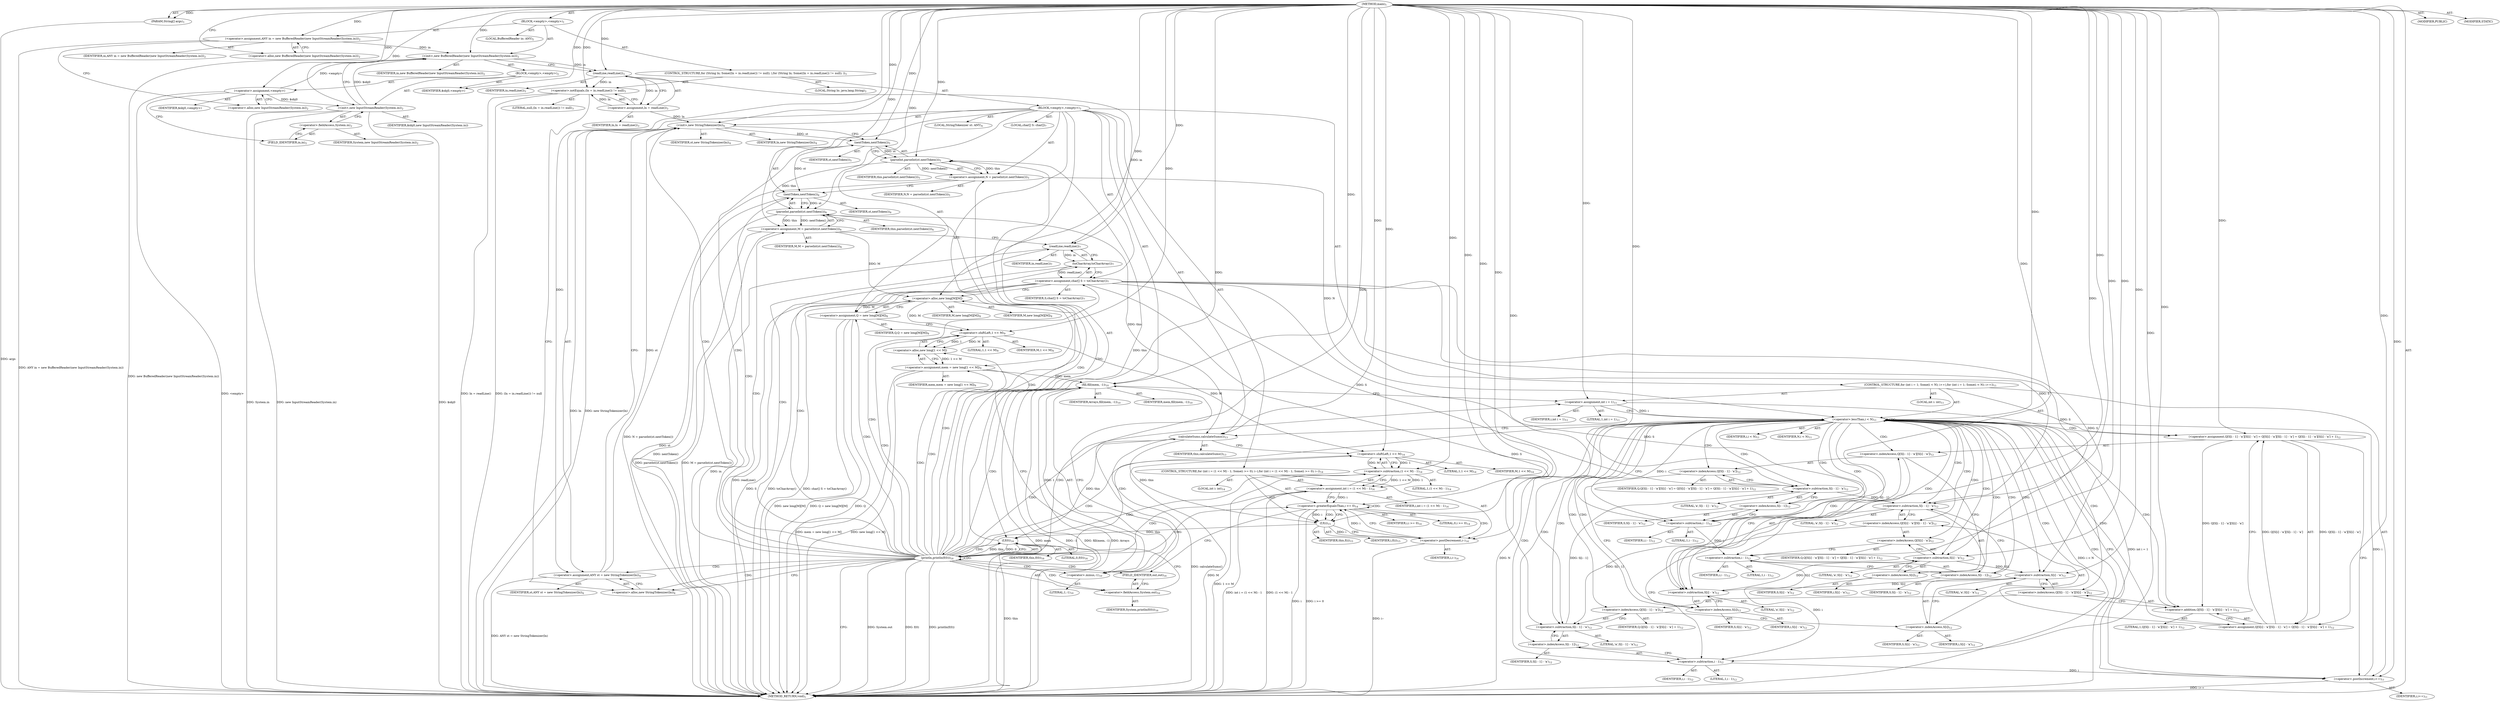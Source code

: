 digraph "main" {  
"21" [label = <(METHOD,main)<SUB>1</SUB>> ]
"22" [label = <(PARAM,String[] args)<SUB>1</SUB>> ]
"23" [label = <(BLOCK,&lt;empty&gt;,&lt;empty&gt;)<SUB>1</SUB>> ]
"4" [label = <(LOCAL,BufferedReader in: ANY)<SUB>2</SUB>> ]
"24" [label = <(&lt;operator&gt;.assignment,ANY in = new BufferedReader(new InputStreamReader(System.in)))<SUB>2</SUB>> ]
"25" [label = <(IDENTIFIER,in,ANY in = new BufferedReader(new InputStreamReader(System.in)))<SUB>2</SUB>> ]
"26" [label = <(&lt;operator&gt;.alloc,new BufferedReader(new InputStreamReader(System.in)))<SUB>2</SUB>> ]
"27" [label = <(&lt;init&gt;,new BufferedReader(new InputStreamReader(System.in)))<SUB>2</SUB>> ]
"3" [label = <(IDENTIFIER,in,new BufferedReader(new InputStreamReader(System.in)))<SUB>2</SUB>> ]
"28" [label = <(BLOCK,&lt;empty&gt;,&lt;empty&gt;)<SUB>2</SUB>> ]
"29" [label = <(&lt;operator&gt;.assignment,&lt;empty&gt;)> ]
"30" [label = <(IDENTIFIER,$obj0,&lt;empty&gt;)> ]
"31" [label = <(&lt;operator&gt;.alloc,new InputStreamReader(System.in))<SUB>2</SUB>> ]
"32" [label = <(&lt;init&gt;,new InputStreamReader(System.in))<SUB>2</SUB>> ]
"33" [label = <(IDENTIFIER,$obj0,new InputStreamReader(System.in))> ]
"34" [label = <(&lt;operator&gt;.fieldAccess,System.in)<SUB>2</SUB>> ]
"35" [label = <(IDENTIFIER,System,new InputStreamReader(System.in))<SUB>2</SUB>> ]
"36" [label = <(FIELD_IDENTIFIER,in,in)<SUB>2</SUB>> ]
"37" [label = <(IDENTIFIER,$obj0,&lt;empty&gt;)> ]
"38" [label = <(CONTROL_STRUCTURE,for (String ln; Some((ln = in.readLine()) != null); ),for (String ln; Some((ln = in.readLine()) != null); ))<SUB>3</SUB>> ]
"39" [label = <(LOCAL,String ln: java.lang.String)<SUB>3</SUB>> ]
"40" [label = <(&lt;operator&gt;.notEquals,(ln = in.readLine()) != null)<SUB>3</SUB>> ]
"41" [label = <(&lt;operator&gt;.assignment,ln = readLine())<SUB>3</SUB>> ]
"42" [label = <(IDENTIFIER,ln,ln = readLine())<SUB>3</SUB>> ]
"43" [label = <(readLine,readLine())<SUB>3</SUB>> ]
"44" [label = <(IDENTIFIER,in,readLine())<SUB>3</SUB>> ]
"45" [label = <(LITERAL,null,(ln = in.readLine()) != null)<SUB>3</SUB>> ]
"46" [label = <(BLOCK,&lt;empty&gt;,&lt;empty&gt;)<SUB>3</SUB>> ]
"6" [label = <(LOCAL,StringTokenizer st: ANY)<SUB>4</SUB>> ]
"47" [label = <(&lt;operator&gt;.assignment,ANY st = new StringTokenizer(ln))<SUB>4</SUB>> ]
"48" [label = <(IDENTIFIER,st,ANY st = new StringTokenizer(ln))<SUB>4</SUB>> ]
"49" [label = <(&lt;operator&gt;.alloc,new StringTokenizer(ln))<SUB>4</SUB>> ]
"50" [label = <(&lt;init&gt;,new StringTokenizer(ln))<SUB>4</SUB>> ]
"5" [label = <(IDENTIFIER,st,new StringTokenizer(ln))<SUB>4</SUB>> ]
"51" [label = <(IDENTIFIER,ln,new StringTokenizer(ln))<SUB>4</SUB>> ]
"52" [label = <(&lt;operator&gt;.assignment,N = parseInt(st.nextToken()))<SUB>5</SUB>> ]
"53" [label = <(IDENTIFIER,N,N = parseInt(st.nextToken()))<SUB>5</SUB>> ]
"54" [label = <(parseInt,parseInt(st.nextToken()))<SUB>5</SUB>> ]
"55" [label = <(IDENTIFIER,this,parseInt(st.nextToken()))<SUB>5</SUB>> ]
"56" [label = <(nextToken,nextToken())<SUB>5</SUB>> ]
"57" [label = <(IDENTIFIER,st,nextToken())<SUB>5</SUB>> ]
"58" [label = <(&lt;operator&gt;.assignment,M = parseInt(st.nextToken()))<SUB>6</SUB>> ]
"59" [label = <(IDENTIFIER,M,M = parseInt(st.nextToken()))<SUB>6</SUB>> ]
"60" [label = <(parseInt,parseInt(st.nextToken()))<SUB>6</SUB>> ]
"61" [label = <(IDENTIFIER,this,parseInt(st.nextToken()))<SUB>6</SUB>> ]
"62" [label = <(nextToken,nextToken())<SUB>6</SUB>> ]
"63" [label = <(IDENTIFIER,st,nextToken())<SUB>6</SUB>> ]
"64" [label = <(LOCAL,char[] S: char[])<SUB>7</SUB>> ]
"65" [label = <(&lt;operator&gt;.assignment,char[] S = toCharArray())<SUB>7</SUB>> ]
"66" [label = <(IDENTIFIER,S,char[] S = toCharArray())<SUB>7</SUB>> ]
"67" [label = <(toCharArray,toCharArray())<SUB>7</SUB>> ]
"68" [label = <(readLine,readLine())<SUB>7</SUB>> ]
"69" [label = <(IDENTIFIER,in,readLine())<SUB>7</SUB>> ]
"70" [label = <(&lt;operator&gt;.assignment,Q = new long[M][M])<SUB>8</SUB>> ]
"71" [label = <(IDENTIFIER,Q,Q = new long[M][M])<SUB>8</SUB>> ]
"72" [label = <(&lt;operator&gt;.alloc,new long[M][M])> ]
"73" [label = <(IDENTIFIER,M,new long[M][M])<SUB>8</SUB>> ]
"74" [label = <(IDENTIFIER,M,new long[M][M])<SUB>8</SUB>> ]
"75" [label = <(&lt;operator&gt;.assignment,mem = new long[1 &lt;&lt; M])<SUB>9</SUB>> ]
"76" [label = <(IDENTIFIER,mem,mem = new long[1 &lt;&lt; M])<SUB>9</SUB>> ]
"77" [label = <(&lt;operator&gt;.alloc,new long[1 &lt;&lt; M])> ]
"78" [label = <(&lt;operator&gt;.shiftLeft,1 &lt;&lt; M)<SUB>9</SUB>> ]
"79" [label = <(LITERAL,1,1 &lt;&lt; M)<SUB>9</SUB>> ]
"80" [label = <(IDENTIFIER,M,1 &lt;&lt; M)<SUB>9</SUB>> ]
"81" [label = <(fill,fill(mem, -1))<SUB>10</SUB>> ]
"82" [label = <(IDENTIFIER,Arrays,fill(mem, -1))<SUB>10</SUB>> ]
"83" [label = <(IDENTIFIER,mem,fill(mem, -1))<SUB>10</SUB>> ]
"84" [label = <(&lt;operator&gt;.minus,-1)<SUB>10</SUB>> ]
"85" [label = <(LITERAL,1,-1)<SUB>10</SUB>> ]
"86" [label = <(CONTROL_STRUCTURE,for (int i = 1; Some(i &lt; N); i++),for (int i = 1; Some(i &lt; N); i++))<SUB>11</SUB>> ]
"87" [label = <(LOCAL,int i: int)<SUB>11</SUB>> ]
"88" [label = <(&lt;operator&gt;.assignment,int i = 1)<SUB>11</SUB>> ]
"89" [label = <(IDENTIFIER,i,int i = 1)<SUB>11</SUB>> ]
"90" [label = <(LITERAL,1,int i = 1)<SUB>11</SUB>> ]
"91" [label = <(&lt;operator&gt;.lessThan,i &lt; N)<SUB>11</SUB>> ]
"92" [label = <(IDENTIFIER,i,i &lt; N)<SUB>11</SUB>> ]
"93" [label = <(IDENTIFIER,N,i &lt; N)<SUB>11</SUB>> ]
"94" [label = <(&lt;operator&gt;.postIncrement,i++)<SUB>11</SUB>> ]
"95" [label = <(IDENTIFIER,i,i++)<SUB>11</SUB>> ]
"96" [label = <(&lt;operator&gt;.assignment,Q[S[i - 1] - 'a'][S[i] - 'a'] = Q[S[i] - 'a'][S[i - 1] - 'a'] = Q[S[i - 1] - 'a'][S[i] - 'a'] + 1)<SUB>12</SUB>> ]
"97" [label = <(&lt;operator&gt;.indexAccess,Q[S[i - 1] - 'a'][S[i] - 'a'])<SUB>12</SUB>> ]
"98" [label = <(&lt;operator&gt;.indexAccess,Q[S[i - 1] - 'a'])<SUB>12</SUB>> ]
"99" [label = <(IDENTIFIER,Q,Q[S[i - 1] - 'a'][S[i] - 'a'] = Q[S[i] - 'a'][S[i - 1] - 'a'] = Q[S[i - 1] - 'a'][S[i] - 'a'] + 1)<SUB>12</SUB>> ]
"100" [label = <(&lt;operator&gt;.subtraction,S[i - 1] - 'a')<SUB>12</SUB>> ]
"101" [label = <(&lt;operator&gt;.indexAccess,S[i - 1])<SUB>12</SUB>> ]
"102" [label = <(IDENTIFIER,S,S[i - 1] - 'a')<SUB>12</SUB>> ]
"103" [label = <(&lt;operator&gt;.subtraction,i - 1)<SUB>12</SUB>> ]
"104" [label = <(IDENTIFIER,i,i - 1)<SUB>12</SUB>> ]
"105" [label = <(LITERAL,1,i - 1)<SUB>12</SUB>> ]
"106" [label = <(LITERAL,'a',S[i - 1] - 'a')<SUB>12</SUB>> ]
"107" [label = <(&lt;operator&gt;.subtraction,S[i] - 'a')<SUB>12</SUB>> ]
"108" [label = <(&lt;operator&gt;.indexAccess,S[i])<SUB>12</SUB>> ]
"109" [label = <(IDENTIFIER,S,S[i] - 'a')<SUB>12</SUB>> ]
"110" [label = <(IDENTIFIER,i,S[i] - 'a')<SUB>12</SUB>> ]
"111" [label = <(LITERAL,'a',S[i] - 'a')<SUB>12</SUB>> ]
"112" [label = <(&lt;operator&gt;.assignment,Q[S[i] - 'a'][S[i - 1] - 'a'] = Q[S[i - 1] - 'a'][S[i] - 'a'] + 1)<SUB>12</SUB>> ]
"113" [label = <(&lt;operator&gt;.indexAccess,Q[S[i] - 'a'][S[i - 1] - 'a'])<SUB>12</SUB>> ]
"114" [label = <(&lt;operator&gt;.indexAccess,Q[S[i] - 'a'])<SUB>12</SUB>> ]
"115" [label = <(IDENTIFIER,Q,Q[S[i] - 'a'][S[i - 1] - 'a'] = Q[S[i - 1] - 'a'][S[i] - 'a'] + 1)<SUB>12</SUB>> ]
"116" [label = <(&lt;operator&gt;.subtraction,S[i] - 'a')<SUB>12</SUB>> ]
"117" [label = <(&lt;operator&gt;.indexAccess,S[i])<SUB>12</SUB>> ]
"118" [label = <(IDENTIFIER,S,S[i] - 'a')<SUB>12</SUB>> ]
"119" [label = <(IDENTIFIER,i,S[i] - 'a')<SUB>12</SUB>> ]
"120" [label = <(LITERAL,'a',S[i] - 'a')<SUB>12</SUB>> ]
"121" [label = <(&lt;operator&gt;.subtraction,S[i - 1] - 'a')<SUB>12</SUB>> ]
"122" [label = <(&lt;operator&gt;.indexAccess,S[i - 1])<SUB>12</SUB>> ]
"123" [label = <(IDENTIFIER,S,S[i - 1] - 'a')<SUB>12</SUB>> ]
"124" [label = <(&lt;operator&gt;.subtraction,i - 1)<SUB>12</SUB>> ]
"125" [label = <(IDENTIFIER,i,i - 1)<SUB>12</SUB>> ]
"126" [label = <(LITERAL,1,i - 1)<SUB>12</SUB>> ]
"127" [label = <(LITERAL,'a',S[i - 1] - 'a')<SUB>12</SUB>> ]
"128" [label = <(&lt;operator&gt;.addition,Q[S[i - 1] - 'a'][S[i] - 'a'] + 1)<SUB>12</SUB>> ]
"129" [label = <(&lt;operator&gt;.indexAccess,Q[S[i - 1] - 'a'][S[i] - 'a'])<SUB>12</SUB>> ]
"130" [label = <(&lt;operator&gt;.indexAccess,Q[S[i - 1] - 'a'])<SUB>12</SUB>> ]
"131" [label = <(IDENTIFIER,Q,Q[S[i - 1] - 'a'][S[i] - 'a'] + 1)<SUB>12</SUB>> ]
"132" [label = <(&lt;operator&gt;.subtraction,S[i - 1] - 'a')<SUB>12</SUB>> ]
"133" [label = <(&lt;operator&gt;.indexAccess,S[i - 1])<SUB>12</SUB>> ]
"134" [label = <(IDENTIFIER,S,S[i - 1] - 'a')<SUB>12</SUB>> ]
"135" [label = <(&lt;operator&gt;.subtraction,i - 1)<SUB>12</SUB>> ]
"136" [label = <(IDENTIFIER,i,i - 1)<SUB>12</SUB>> ]
"137" [label = <(LITERAL,1,i - 1)<SUB>12</SUB>> ]
"138" [label = <(LITERAL,'a',S[i - 1] - 'a')<SUB>12</SUB>> ]
"139" [label = <(&lt;operator&gt;.subtraction,S[i] - 'a')<SUB>12</SUB>> ]
"140" [label = <(&lt;operator&gt;.indexAccess,S[i])<SUB>12</SUB>> ]
"141" [label = <(IDENTIFIER,S,S[i] - 'a')<SUB>12</SUB>> ]
"142" [label = <(IDENTIFIER,i,S[i] - 'a')<SUB>12</SUB>> ]
"143" [label = <(LITERAL,'a',S[i] - 'a')<SUB>12</SUB>> ]
"144" [label = <(LITERAL,1,Q[S[i - 1] - 'a'][S[i] - 'a'] + 1)<SUB>12</SUB>> ]
"145" [label = <(calculateSums,calculateSums())<SUB>13</SUB>> ]
"146" [label = <(IDENTIFIER,this,calculateSums())<SUB>13</SUB>> ]
"147" [label = <(CONTROL_STRUCTURE,for (int i = (1 &lt;&lt; M) - 1; Some(i &gt;= 0); i--),for (int i = (1 &lt;&lt; M) - 1; Some(i &gt;= 0); i--))<SUB>14</SUB>> ]
"148" [label = <(LOCAL,int i: int)<SUB>14</SUB>> ]
"149" [label = <(&lt;operator&gt;.assignment,int i = (1 &lt;&lt; M) - 1)<SUB>14</SUB>> ]
"150" [label = <(IDENTIFIER,i,int i = (1 &lt;&lt; M) - 1)<SUB>14</SUB>> ]
"151" [label = <(&lt;operator&gt;.subtraction,(1 &lt;&lt; M) - 1)<SUB>14</SUB>> ]
"152" [label = <(&lt;operator&gt;.shiftLeft,1 &lt;&lt; M)<SUB>14</SUB>> ]
"153" [label = <(LITERAL,1,1 &lt;&lt; M)<SUB>14</SUB>> ]
"154" [label = <(IDENTIFIER,M,1 &lt;&lt; M)<SUB>14</SUB>> ]
"155" [label = <(LITERAL,1,(1 &lt;&lt; M) - 1)<SUB>14</SUB>> ]
"156" [label = <(&lt;operator&gt;.greaterEqualsThan,i &gt;= 0)<SUB>14</SUB>> ]
"157" [label = <(IDENTIFIER,i,i &gt;= 0)<SUB>14</SUB>> ]
"158" [label = <(LITERAL,0,i &gt;= 0)<SUB>14</SUB>> ]
"159" [label = <(&lt;operator&gt;.postDecrement,i--)<SUB>14</SUB>> ]
"160" [label = <(IDENTIFIER,i,i--)<SUB>14</SUB>> ]
"161" [label = <(f,f(i))<SUB>15</SUB>> ]
"162" [label = <(IDENTIFIER,this,f(i))<SUB>15</SUB>> ]
"163" [label = <(IDENTIFIER,i,f(i))<SUB>15</SUB>> ]
"164" [label = <(println,println(f(0)))<SUB>16</SUB>> ]
"165" [label = <(&lt;operator&gt;.fieldAccess,System.out)<SUB>16</SUB>> ]
"166" [label = <(IDENTIFIER,System,println(f(0)))<SUB>16</SUB>> ]
"167" [label = <(FIELD_IDENTIFIER,out,out)<SUB>16</SUB>> ]
"168" [label = <(f,f(0))<SUB>16</SUB>> ]
"169" [label = <(IDENTIFIER,this,f(0))<SUB>16</SUB>> ]
"170" [label = <(LITERAL,0,f(0))<SUB>16</SUB>> ]
"171" [label = <(MODIFIER,PUBLIC)> ]
"172" [label = <(MODIFIER,STATIC)> ]
"173" [label = <(METHOD_RETURN,void)<SUB>1</SUB>> ]
  "21" -> "22"  [ label = "AST: "] 
  "21" -> "23"  [ label = "AST: "] 
  "21" -> "171"  [ label = "AST: "] 
  "21" -> "172"  [ label = "AST: "] 
  "21" -> "173"  [ label = "AST: "] 
  "23" -> "4"  [ label = "AST: "] 
  "23" -> "24"  [ label = "AST: "] 
  "23" -> "27"  [ label = "AST: "] 
  "23" -> "38"  [ label = "AST: "] 
  "24" -> "25"  [ label = "AST: "] 
  "24" -> "26"  [ label = "AST: "] 
  "27" -> "3"  [ label = "AST: "] 
  "27" -> "28"  [ label = "AST: "] 
  "28" -> "29"  [ label = "AST: "] 
  "28" -> "32"  [ label = "AST: "] 
  "28" -> "37"  [ label = "AST: "] 
  "29" -> "30"  [ label = "AST: "] 
  "29" -> "31"  [ label = "AST: "] 
  "32" -> "33"  [ label = "AST: "] 
  "32" -> "34"  [ label = "AST: "] 
  "34" -> "35"  [ label = "AST: "] 
  "34" -> "36"  [ label = "AST: "] 
  "38" -> "39"  [ label = "AST: "] 
  "38" -> "40"  [ label = "AST: "] 
  "38" -> "46"  [ label = "AST: "] 
  "40" -> "41"  [ label = "AST: "] 
  "40" -> "45"  [ label = "AST: "] 
  "41" -> "42"  [ label = "AST: "] 
  "41" -> "43"  [ label = "AST: "] 
  "43" -> "44"  [ label = "AST: "] 
  "46" -> "6"  [ label = "AST: "] 
  "46" -> "47"  [ label = "AST: "] 
  "46" -> "50"  [ label = "AST: "] 
  "46" -> "52"  [ label = "AST: "] 
  "46" -> "58"  [ label = "AST: "] 
  "46" -> "64"  [ label = "AST: "] 
  "46" -> "65"  [ label = "AST: "] 
  "46" -> "70"  [ label = "AST: "] 
  "46" -> "75"  [ label = "AST: "] 
  "46" -> "81"  [ label = "AST: "] 
  "46" -> "86"  [ label = "AST: "] 
  "46" -> "145"  [ label = "AST: "] 
  "46" -> "147"  [ label = "AST: "] 
  "46" -> "164"  [ label = "AST: "] 
  "47" -> "48"  [ label = "AST: "] 
  "47" -> "49"  [ label = "AST: "] 
  "50" -> "5"  [ label = "AST: "] 
  "50" -> "51"  [ label = "AST: "] 
  "52" -> "53"  [ label = "AST: "] 
  "52" -> "54"  [ label = "AST: "] 
  "54" -> "55"  [ label = "AST: "] 
  "54" -> "56"  [ label = "AST: "] 
  "56" -> "57"  [ label = "AST: "] 
  "58" -> "59"  [ label = "AST: "] 
  "58" -> "60"  [ label = "AST: "] 
  "60" -> "61"  [ label = "AST: "] 
  "60" -> "62"  [ label = "AST: "] 
  "62" -> "63"  [ label = "AST: "] 
  "65" -> "66"  [ label = "AST: "] 
  "65" -> "67"  [ label = "AST: "] 
  "67" -> "68"  [ label = "AST: "] 
  "68" -> "69"  [ label = "AST: "] 
  "70" -> "71"  [ label = "AST: "] 
  "70" -> "72"  [ label = "AST: "] 
  "72" -> "73"  [ label = "AST: "] 
  "72" -> "74"  [ label = "AST: "] 
  "75" -> "76"  [ label = "AST: "] 
  "75" -> "77"  [ label = "AST: "] 
  "77" -> "78"  [ label = "AST: "] 
  "78" -> "79"  [ label = "AST: "] 
  "78" -> "80"  [ label = "AST: "] 
  "81" -> "82"  [ label = "AST: "] 
  "81" -> "83"  [ label = "AST: "] 
  "81" -> "84"  [ label = "AST: "] 
  "84" -> "85"  [ label = "AST: "] 
  "86" -> "87"  [ label = "AST: "] 
  "86" -> "88"  [ label = "AST: "] 
  "86" -> "91"  [ label = "AST: "] 
  "86" -> "94"  [ label = "AST: "] 
  "86" -> "96"  [ label = "AST: "] 
  "88" -> "89"  [ label = "AST: "] 
  "88" -> "90"  [ label = "AST: "] 
  "91" -> "92"  [ label = "AST: "] 
  "91" -> "93"  [ label = "AST: "] 
  "94" -> "95"  [ label = "AST: "] 
  "96" -> "97"  [ label = "AST: "] 
  "96" -> "112"  [ label = "AST: "] 
  "97" -> "98"  [ label = "AST: "] 
  "97" -> "107"  [ label = "AST: "] 
  "98" -> "99"  [ label = "AST: "] 
  "98" -> "100"  [ label = "AST: "] 
  "100" -> "101"  [ label = "AST: "] 
  "100" -> "106"  [ label = "AST: "] 
  "101" -> "102"  [ label = "AST: "] 
  "101" -> "103"  [ label = "AST: "] 
  "103" -> "104"  [ label = "AST: "] 
  "103" -> "105"  [ label = "AST: "] 
  "107" -> "108"  [ label = "AST: "] 
  "107" -> "111"  [ label = "AST: "] 
  "108" -> "109"  [ label = "AST: "] 
  "108" -> "110"  [ label = "AST: "] 
  "112" -> "113"  [ label = "AST: "] 
  "112" -> "128"  [ label = "AST: "] 
  "113" -> "114"  [ label = "AST: "] 
  "113" -> "121"  [ label = "AST: "] 
  "114" -> "115"  [ label = "AST: "] 
  "114" -> "116"  [ label = "AST: "] 
  "116" -> "117"  [ label = "AST: "] 
  "116" -> "120"  [ label = "AST: "] 
  "117" -> "118"  [ label = "AST: "] 
  "117" -> "119"  [ label = "AST: "] 
  "121" -> "122"  [ label = "AST: "] 
  "121" -> "127"  [ label = "AST: "] 
  "122" -> "123"  [ label = "AST: "] 
  "122" -> "124"  [ label = "AST: "] 
  "124" -> "125"  [ label = "AST: "] 
  "124" -> "126"  [ label = "AST: "] 
  "128" -> "129"  [ label = "AST: "] 
  "128" -> "144"  [ label = "AST: "] 
  "129" -> "130"  [ label = "AST: "] 
  "129" -> "139"  [ label = "AST: "] 
  "130" -> "131"  [ label = "AST: "] 
  "130" -> "132"  [ label = "AST: "] 
  "132" -> "133"  [ label = "AST: "] 
  "132" -> "138"  [ label = "AST: "] 
  "133" -> "134"  [ label = "AST: "] 
  "133" -> "135"  [ label = "AST: "] 
  "135" -> "136"  [ label = "AST: "] 
  "135" -> "137"  [ label = "AST: "] 
  "139" -> "140"  [ label = "AST: "] 
  "139" -> "143"  [ label = "AST: "] 
  "140" -> "141"  [ label = "AST: "] 
  "140" -> "142"  [ label = "AST: "] 
  "145" -> "146"  [ label = "AST: "] 
  "147" -> "148"  [ label = "AST: "] 
  "147" -> "149"  [ label = "AST: "] 
  "147" -> "156"  [ label = "AST: "] 
  "147" -> "159"  [ label = "AST: "] 
  "147" -> "161"  [ label = "AST: "] 
  "149" -> "150"  [ label = "AST: "] 
  "149" -> "151"  [ label = "AST: "] 
  "151" -> "152"  [ label = "AST: "] 
  "151" -> "155"  [ label = "AST: "] 
  "152" -> "153"  [ label = "AST: "] 
  "152" -> "154"  [ label = "AST: "] 
  "156" -> "157"  [ label = "AST: "] 
  "156" -> "158"  [ label = "AST: "] 
  "159" -> "160"  [ label = "AST: "] 
  "161" -> "162"  [ label = "AST: "] 
  "161" -> "163"  [ label = "AST: "] 
  "164" -> "165"  [ label = "AST: "] 
  "164" -> "168"  [ label = "AST: "] 
  "165" -> "166"  [ label = "AST: "] 
  "165" -> "167"  [ label = "AST: "] 
  "168" -> "169"  [ label = "AST: "] 
  "168" -> "170"  [ label = "AST: "] 
  "24" -> "31"  [ label = "CFG: "] 
  "27" -> "43"  [ label = "CFG: "] 
  "26" -> "24"  [ label = "CFG: "] 
  "40" -> "49"  [ label = "CFG: "] 
  "29" -> "36"  [ label = "CFG: "] 
  "32" -> "27"  [ label = "CFG: "] 
  "41" -> "40"  [ label = "CFG: "] 
  "47" -> "50"  [ label = "CFG: "] 
  "50" -> "56"  [ label = "CFG: "] 
  "52" -> "62"  [ label = "CFG: "] 
  "58" -> "68"  [ label = "CFG: "] 
  "65" -> "72"  [ label = "CFG: "] 
  "70" -> "78"  [ label = "CFG: "] 
  "75" -> "84"  [ label = "CFG: "] 
  "81" -> "88"  [ label = "CFG: "] 
  "145" -> "152"  [ label = "CFG: "] 
  "164" -> "173"  [ label = "CFG: "] 
  "164" -> "49"  [ label = "CFG: "] 
  "31" -> "29"  [ label = "CFG: "] 
  "34" -> "32"  [ label = "CFG: "] 
  "43" -> "41"  [ label = "CFG: "] 
  "49" -> "47"  [ label = "CFG: "] 
  "54" -> "52"  [ label = "CFG: "] 
  "60" -> "58"  [ label = "CFG: "] 
  "67" -> "65"  [ label = "CFG: "] 
  "72" -> "70"  [ label = "CFG: "] 
  "77" -> "75"  [ label = "CFG: "] 
  "84" -> "81"  [ label = "CFG: "] 
  "88" -> "91"  [ label = "CFG: "] 
  "91" -> "103"  [ label = "CFG: "] 
  "91" -> "145"  [ label = "CFG: "] 
  "94" -> "91"  [ label = "CFG: "] 
  "96" -> "94"  [ label = "CFG: "] 
  "149" -> "156"  [ label = "CFG: "] 
  "156" -> "161"  [ label = "CFG: "] 
  "156" -> "167"  [ label = "CFG: "] 
  "159" -> "156"  [ label = "CFG: "] 
  "161" -> "159"  [ label = "CFG: "] 
  "165" -> "168"  [ label = "CFG: "] 
  "168" -> "164"  [ label = "CFG: "] 
  "36" -> "34"  [ label = "CFG: "] 
  "56" -> "54"  [ label = "CFG: "] 
  "62" -> "60"  [ label = "CFG: "] 
  "68" -> "67"  [ label = "CFG: "] 
  "78" -> "77"  [ label = "CFG: "] 
  "97" -> "117"  [ label = "CFG: "] 
  "112" -> "96"  [ label = "CFG: "] 
  "151" -> "149"  [ label = "CFG: "] 
  "167" -> "165"  [ label = "CFG: "] 
  "98" -> "108"  [ label = "CFG: "] 
  "107" -> "97"  [ label = "CFG: "] 
  "113" -> "135"  [ label = "CFG: "] 
  "128" -> "112"  [ label = "CFG: "] 
  "152" -> "151"  [ label = "CFG: "] 
  "100" -> "98"  [ label = "CFG: "] 
  "108" -> "107"  [ label = "CFG: "] 
  "114" -> "124"  [ label = "CFG: "] 
  "121" -> "113"  [ label = "CFG: "] 
  "129" -> "128"  [ label = "CFG: "] 
  "101" -> "100"  [ label = "CFG: "] 
  "116" -> "114"  [ label = "CFG: "] 
  "122" -> "121"  [ label = "CFG: "] 
  "130" -> "140"  [ label = "CFG: "] 
  "139" -> "129"  [ label = "CFG: "] 
  "103" -> "101"  [ label = "CFG: "] 
  "117" -> "116"  [ label = "CFG: "] 
  "124" -> "122"  [ label = "CFG: "] 
  "132" -> "130"  [ label = "CFG: "] 
  "140" -> "139"  [ label = "CFG: "] 
  "133" -> "132"  [ label = "CFG: "] 
  "135" -> "133"  [ label = "CFG: "] 
  "21" -> "26"  [ label = "CFG: "] 
  "22" -> "173"  [ label = "DDG: args"] 
  "24" -> "173"  [ label = "DDG: ANY in = new BufferedReader(new InputStreamReader(System.in))"] 
  "29" -> "173"  [ label = "DDG: &lt;empty&gt;"] 
  "32" -> "173"  [ label = "DDG: $obj0"] 
  "32" -> "173"  [ label = "DDG: System.in"] 
  "32" -> "173"  [ label = "DDG: new InputStreamReader(System.in)"] 
  "27" -> "173"  [ label = "DDG: new BufferedReader(new InputStreamReader(System.in))"] 
  "40" -> "173"  [ label = "DDG: ln = readLine()"] 
  "40" -> "173"  [ label = "DDG: (ln = in.readLine()) != null"] 
  "47" -> "173"  [ label = "DDG: ANY st = new StringTokenizer(ln)"] 
  "50" -> "173"  [ label = "DDG: ln"] 
  "50" -> "173"  [ label = "DDG: new StringTokenizer(ln)"] 
  "52" -> "173"  [ label = "DDG: N = parseInt(st.nextToken())"] 
  "62" -> "173"  [ label = "DDG: st"] 
  "60" -> "173"  [ label = "DDG: nextToken()"] 
  "58" -> "173"  [ label = "DDG: parseInt(st.nextToken())"] 
  "58" -> "173"  [ label = "DDG: M = parseInt(st.nextToken())"] 
  "65" -> "173"  [ label = "DDG: S"] 
  "68" -> "173"  [ label = "DDG: in"] 
  "67" -> "173"  [ label = "DDG: readLine()"] 
  "65" -> "173"  [ label = "DDG: toCharArray()"] 
  "65" -> "173"  [ label = "DDG: char[] S = toCharArray()"] 
  "70" -> "173"  [ label = "DDG: Q"] 
  "70" -> "173"  [ label = "DDG: new long[M][M]"] 
  "70" -> "173"  [ label = "DDG: Q = new long[M][M]"] 
  "75" -> "173"  [ label = "DDG: new long[1 &lt;&lt; M]"] 
  "75" -> "173"  [ label = "DDG: mem = new long[1 &lt;&lt; M]"] 
  "81" -> "173"  [ label = "DDG: mem"] 
  "81" -> "173"  [ label = "DDG: -1"] 
  "81" -> "173"  [ label = "DDG: fill(mem, -1)"] 
  "88" -> "173"  [ label = "DDG: int i = 1"] 
  "91" -> "173"  [ label = "DDG: N"] 
  "91" -> "173"  [ label = "DDG: i &lt; N"] 
  "145" -> "173"  [ label = "DDG: calculateSums()"] 
  "152" -> "173"  [ label = "DDG: M"] 
  "151" -> "173"  [ label = "DDG: 1 &lt;&lt; M"] 
  "149" -> "173"  [ label = "DDG: (1 &lt;&lt; M) - 1"] 
  "149" -> "173"  [ label = "DDG: int i = (1 &lt;&lt; M) - 1"] 
  "156" -> "173"  [ label = "DDG: i"] 
  "156" -> "173"  [ label = "DDG: i &gt;= 0"] 
  "164" -> "173"  [ label = "DDG: System.out"] 
  "168" -> "173"  [ label = "DDG: this"] 
  "164" -> "173"  [ label = "DDG: f(0)"] 
  "164" -> "173"  [ label = "DDG: println(f(0))"] 
  "159" -> "173"  [ label = "DDG: i--"] 
  "94" -> "173"  [ label = "DDG: i++"] 
  "81" -> "173"  [ label = "DDG: Arrays"] 
  "21" -> "22"  [ label = "DDG: "] 
  "21" -> "24"  [ label = "DDG: "] 
  "24" -> "27"  [ label = "DDG: in"] 
  "21" -> "27"  [ label = "DDG: "] 
  "29" -> "27"  [ label = "DDG: &lt;empty&gt;"] 
  "32" -> "27"  [ label = "DDG: $obj0"] 
  "21" -> "29"  [ label = "DDG: "] 
  "21" -> "37"  [ label = "DDG: "] 
  "41" -> "40"  [ label = "DDG: ln"] 
  "43" -> "40"  [ label = "DDG: in"] 
  "21" -> "40"  [ label = "DDG: "] 
  "21" -> "47"  [ label = "DDG: "] 
  "54" -> "52"  [ label = "DDG: this"] 
  "54" -> "52"  [ label = "DDG: nextToken()"] 
  "60" -> "58"  [ label = "DDG: this"] 
  "60" -> "58"  [ label = "DDG: nextToken()"] 
  "67" -> "65"  [ label = "DDG: readLine()"] 
  "72" -> "70"  [ label = "DDG: M"] 
  "77" -> "75"  [ label = "DDG: 1 &lt;&lt; M"] 
  "29" -> "32"  [ label = "DDG: $obj0"] 
  "21" -> "32"  [ label = "DDG: "] 
  "43" -> "41"  [ label = "DDG: in"] 
  "47" -> "50"  [ label = "DDG: st"] 
  "21" -> "50"  [ label = "DDG: "] 
  "41" -> "50"  [ label = "DDG: ln"] 
  "21" -> "81"  [ label = "DDG: "] 
  "75" -> "81"  [ label = "DDG: mem"] 
  "84" -> "81"  [ label = "DDG: 1"] 
  "21" -> "88"  [ label = "DDG: "] 
  "112" -> "96"  [ label = "DDG: Q[S[i] - 'a'][S[i - 1] - 'a']"] 
  "21" -> "96"  [ label = "DDG: "] 
  "60" -> "145"  [ label = "DDG: this"] 
  "21" -> "145"  [ label = "DDG: "] 
  "151" -> "149"  [ label = "DDG: 1 &lt;&lt; M"] 
  "151" -> "149"  [ label = "DDG: 1"] 
  "168" -> "164"  [ label = "DDG: this"] 
  "168" -> "164"  [ label = "DDG: 0"] 
  "27" -> "43"  [ label = "DDG: in"] 
  "21" -> "43"  [ label = "DDG: "] 
  "168" -> "54"  [ label = "DDG: this"] 
  "21" -> "54"  [ label = "DDG: "] 
  "56" -> "54"  [ label = "DDG: st"] 
  "54" -> "60"  [ label = "DDG: this"] 
  "21" -> "60"  [ label = "DDG: "] 
  "62" -> "60"  [ label = "DDG: st"] 
  "68" -> "67"  [ label = "DDG: in"] 
  "58" -> "72"  [ label = "DDG: M"] 
  "21" -> "72"  [ label = "DDG: "] 
  "78" -> "77"  [ label = "DDG: 1"] 
  "78" -> "77"  [ label = "DDG: M"] 
  "21" -> "84"  [ label = "DDG: "] 
  "88" -> "91"  [ label = "DDG: i"] 
  "94" -> "91"  [ label = "DDG: i"] 
  "21" -> "91"  [ label = "DDG: "] 
  "52" -> "91"  [ label = "DDG: N"] 
  "135" -> "94"  [ label = "DDG: i"] 
  "21" -> "94"  [ label = "DDG: "] 
  "149" -> "156"  [ label = "DDG: i"] 
  "159" -> "156"  [ label = "DDG: i"] 
  "21" -> "156"  [ label = "DDG: "] 
  "161" -> "159"  [ label = "DDG: i"] 
  "21" -> "159"  [ label = "DDG: "] 
  "145" -> "161"  [ label = "DDG: this"] 
  "21" -> "161"  [ label = "DDG: "] 
  "156" -> "161"  [ label = "DDG: i"] 
  "145" -> "168"  [ label = "DDG: this"] 
  "161" -> "168"  [ label = "DDG: this"] 
  "21" -> "168"  [ label = "DDG: "] 
  "50" -> "56"  [ label = "DDG: st"] 
  "21" -> "56"  [ label = "DDG: "] 
  "56" -> "62"  [ label = "DDG: st"] 
  "21" -> "62"  [ label = "DDG: "] 
  "43" -> "68"  [ label = "DDG: in"] 
  "21" -> "68"  [ label = "DDG: "] 
  "21" -> "78"  [ label = "DDG: "] 
  "72" -> "78"  [ label = "DDG: M"] 
  "96" -> "112"  [ label = "DDG: Q[S[i - 1] - 'a'][S[i] - 'a']"] 
  "21" -> "112"  [ label = "DDG: "] 
  "152" -> "151"  [ label = "DDG: 1"] 
  "152" -> "151"  [ label = "DDG: M"] 
  "21" -> "151"  [ label = "DDG: "] 
  "65" -> "107"  [ label = "DDG: S"] 
  "139" -> "107"  [ label = "DDG: S[i]"] 
  "21" -> "107"  [ label = "DDG: "] 
  "96" -> "128"  [ label = "DDG: Q[S[i - 1] - 'a'][S[i] - 'a']"] 
  "21" -> "128"  [ label = "DDG: "] 
  "21" -> "152"  [ label = "DDG: "] 
  "78" -> "152"  [ label = "DDG: M"] 
  "65" -> "100"  [ label = "DDG: S"] 
  "132" -> "100"  [ label = "DDG: S[i - 1]"] 
  "21" -> "100"  [ label = "DDG: "] 
  "65" -> "121"  [ label = "DDG: S"] 
  "100" -> "121"  [ label = "DDG: S[i - 1]"] 
  "21" -> "121"  [ label = "DDG: "] 
  "65" -> "116"  [ label = "DDG: S"] 
  "107" -> "116"  [ label = "DDG: S[i]"] 
  "21" -> "116"  [ label = "DDG: "] 
  "65" -> "139"  [ label = "DDG: S"] 
  "116" -> "139"  [ label = "DDG: S[i]"] 
  "21" -> "139"  [ label = "DDG: "] 
  "91" -> "103"  [ label = "DDG: i"] 
  "21" -> "103"  [ label = "DDG: "] 
  "103" -> "124"  [ label = "DDG: i"] 
  "21" -> "124"  [ label = "DDG: "] 
  "65" -> "132"  [ label = "DDG: S"] 
  "121" -> "132"  [ label = "DDG: S[i - 1]"] 
  "21" -> "132"  [ label = "DDG: "] 
  "124" -> "135"  [ label = "DDG: i"] 
  "21" -> "135"  [ label = "DDG: "] 
  "164" -> "68"  [ label = "CDG: "] 
  "164" -> "60"  [ label = "CDG: "] 
  "164" -> "167"  [ label = "CDG: "] 
  "164" -> "77"  [ label = "CDG: "] 
  "164" -> "75"  [ label = "CDG: "] 
  "164" -> "52"  [ label = "CDG: "] 
  "164" -> "145"  [ label = "CDG: "] 
  "164" -> "81"  [ label = "CDG: "] 
  "164" -> "84"  [ label = "CDG: "] 
  "164" -> "149"  [ label = "CDG: "] 
  "164" -> "56"  [ label = "CDG: "] 
  "164" -> "67"  [ label = "CDG: "] 
  "164" -> "151"  [ label = "CDG: "] 
  "164" -> "168"  [ label = "CDG: "] 
  "164" -> "50"  [ label = "CDG: "] 
  "164" -> "91"  [ label = "CDG: "] 
  "164" -> "54"  [ label = "CDG: "] 
  "164" -> "58"  [ label = "CDG: "] 
  "164" -> "152"  [ label = "CDG: "] 
  "164" -> "88"  [ label = "CDG: "] 
  "164" -> "70"  [ label = "CDG: "] 
  "164" -> "164"  [ label = "CDG: "] 
  "164" -> "47"  [ label = "CDG: "] 
  "164" -> "49"  [ label = "CDG: "] 
  "164" -> "72"  [ label = "CDG: "] 
  "164" -> "65"  [ label = "CDG: "] 
  "164" -> "165"  [ label = "CDG: "] 
  "164" -> "156"  [ label = "CDG: "] 
  "164" -> "78"  [ label = "CDG: "] 
  "164" -> "62"  [ label = "CDG: "] 
  "91" -> "107"  [ label = "CDG: "] 
  "91" -> "94"  [ label = "CDG: "] 
  "91" -> "96"  [ label = "CDG: "] 
  "91" -> "98"  [ label = "CDG: "] 
  "91" -> "113"  [ label = "CDG: "] 
  "91" -> "128"  [ label = "CDG: "] 
  "91" -> "114"  [ label = "CDG: "] 
  "91" -> "103"  [ label = "CDG: "] 
  "91" -> "132"  [ label = "CDG: "] 
  "91" -> "121"  [ label = "CDG: "] 
  "91" -> "97"  [ label = "CDG: "] 
  "91" -> "91"  [ label = "CDG: "] 
  "91" -> "112"  [ label = "CDG: "] 
  "91" -> "129"  [ label = "CDG: "] 
  "91" -> "101"  [ label = "CDG: "] 
  "91" -> "130"  [ label = "CDG: "] 
  "91" -> "100"  [ label = "CDG: "] 
  "91" -> "139"  [ label = "CDG: "] 
  "91" -> "108"  [ label = "CDG: "] 
  "91" -> "116"  [ label = "CDG: "] 
  "91" -> "122"  [ label = "CDG: "] 
  "91" -> "140"  [ label = "CDG: "] 
  "91" -> "135"  [ label = "CDG: "] 
  "91" -> "117"  [ label = "CDG: "] 
  "91" -> "124"  [ label = "CDG: "] 
  "91" -> "133"  [ label = "CDG: "] 
  "156" -> "161"  [ label = "CDG: "] 
  "156" -> "159"  [ label = "CDG: "] 
  "156" -> "156"  [ label = "CDG: "] 
}

